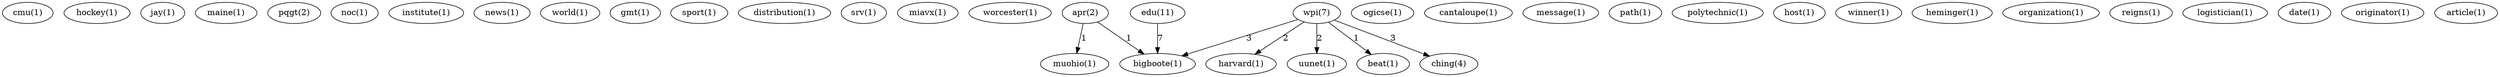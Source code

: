 digraph G {
  cmu [ label="cmu(1)" ];
  hockey [ label="hockey(1)" ];
  jay [ label="jay(1)" ];
  maine [ label="maine(1)" ];
  pqgt [ label="pqgt(2)" ];
  noc [ label="noc(1)" ];
  institute [ label="institute(1)" ];
  news [ label="news(1)" ];
  world [ label="world(1)" ];
  gmt [ label="gmt(1)" ];
  sport [ label="sport(1)" ];
  distribution [ label="distribution(1)" ];
  srv [ label="srv(1)" ];
  miavx [ label="miavx(1)" ];
  worcester [ label="worcester(1)" ];
  apr [ label="apr(2)" ];
  muohio [ label="muohio(1)" ];
  bigboote [ label="bigboote(1)" ];
  ogicse [ label="ogicse(1)" ];
  cantaloupe [ label="cantaloupe(1)" ];
  message [ label="message(1)" ];
  wpi [ label="wpi(7)" ];
  harvard [ label="harvard(1)" ];
  uunet [ label="uunet(1)" ];
  beat [ label="beat(1)" ];
  ching [ label="ching(4)" ];
  path [ label="path(1)" ];
  polytechnic [ label="polytechnic(1)" ];
  host [ label="host(1)" ];
  winner [ label="winner(1)" ];
  heminger [ label="heminger(1)" ];
  organization [ label="organization(1)" ];
  reigns [ label="reigns(1)" ];
  logistician [ label="logistician(1)" ];
  date [ label="date(1)" ];
  edu [ label="edu(11)" ];
  originator [ label="originator(1)" ];
  article [ label="article(1)" ];
  apr -> muohio [ label="1" ];
  apr -> bigboote [ label="1" ];
  wpi -> harvard [ label="2" ];
  wpi -> uunet [ label="2" ];
  wpi -> beat [ label="1" ];
  wpi -> ching [ label="3" ];
  wpi -> bigboote [ label="3" ];
  edu -> bigboote [ label="7" ];
}
